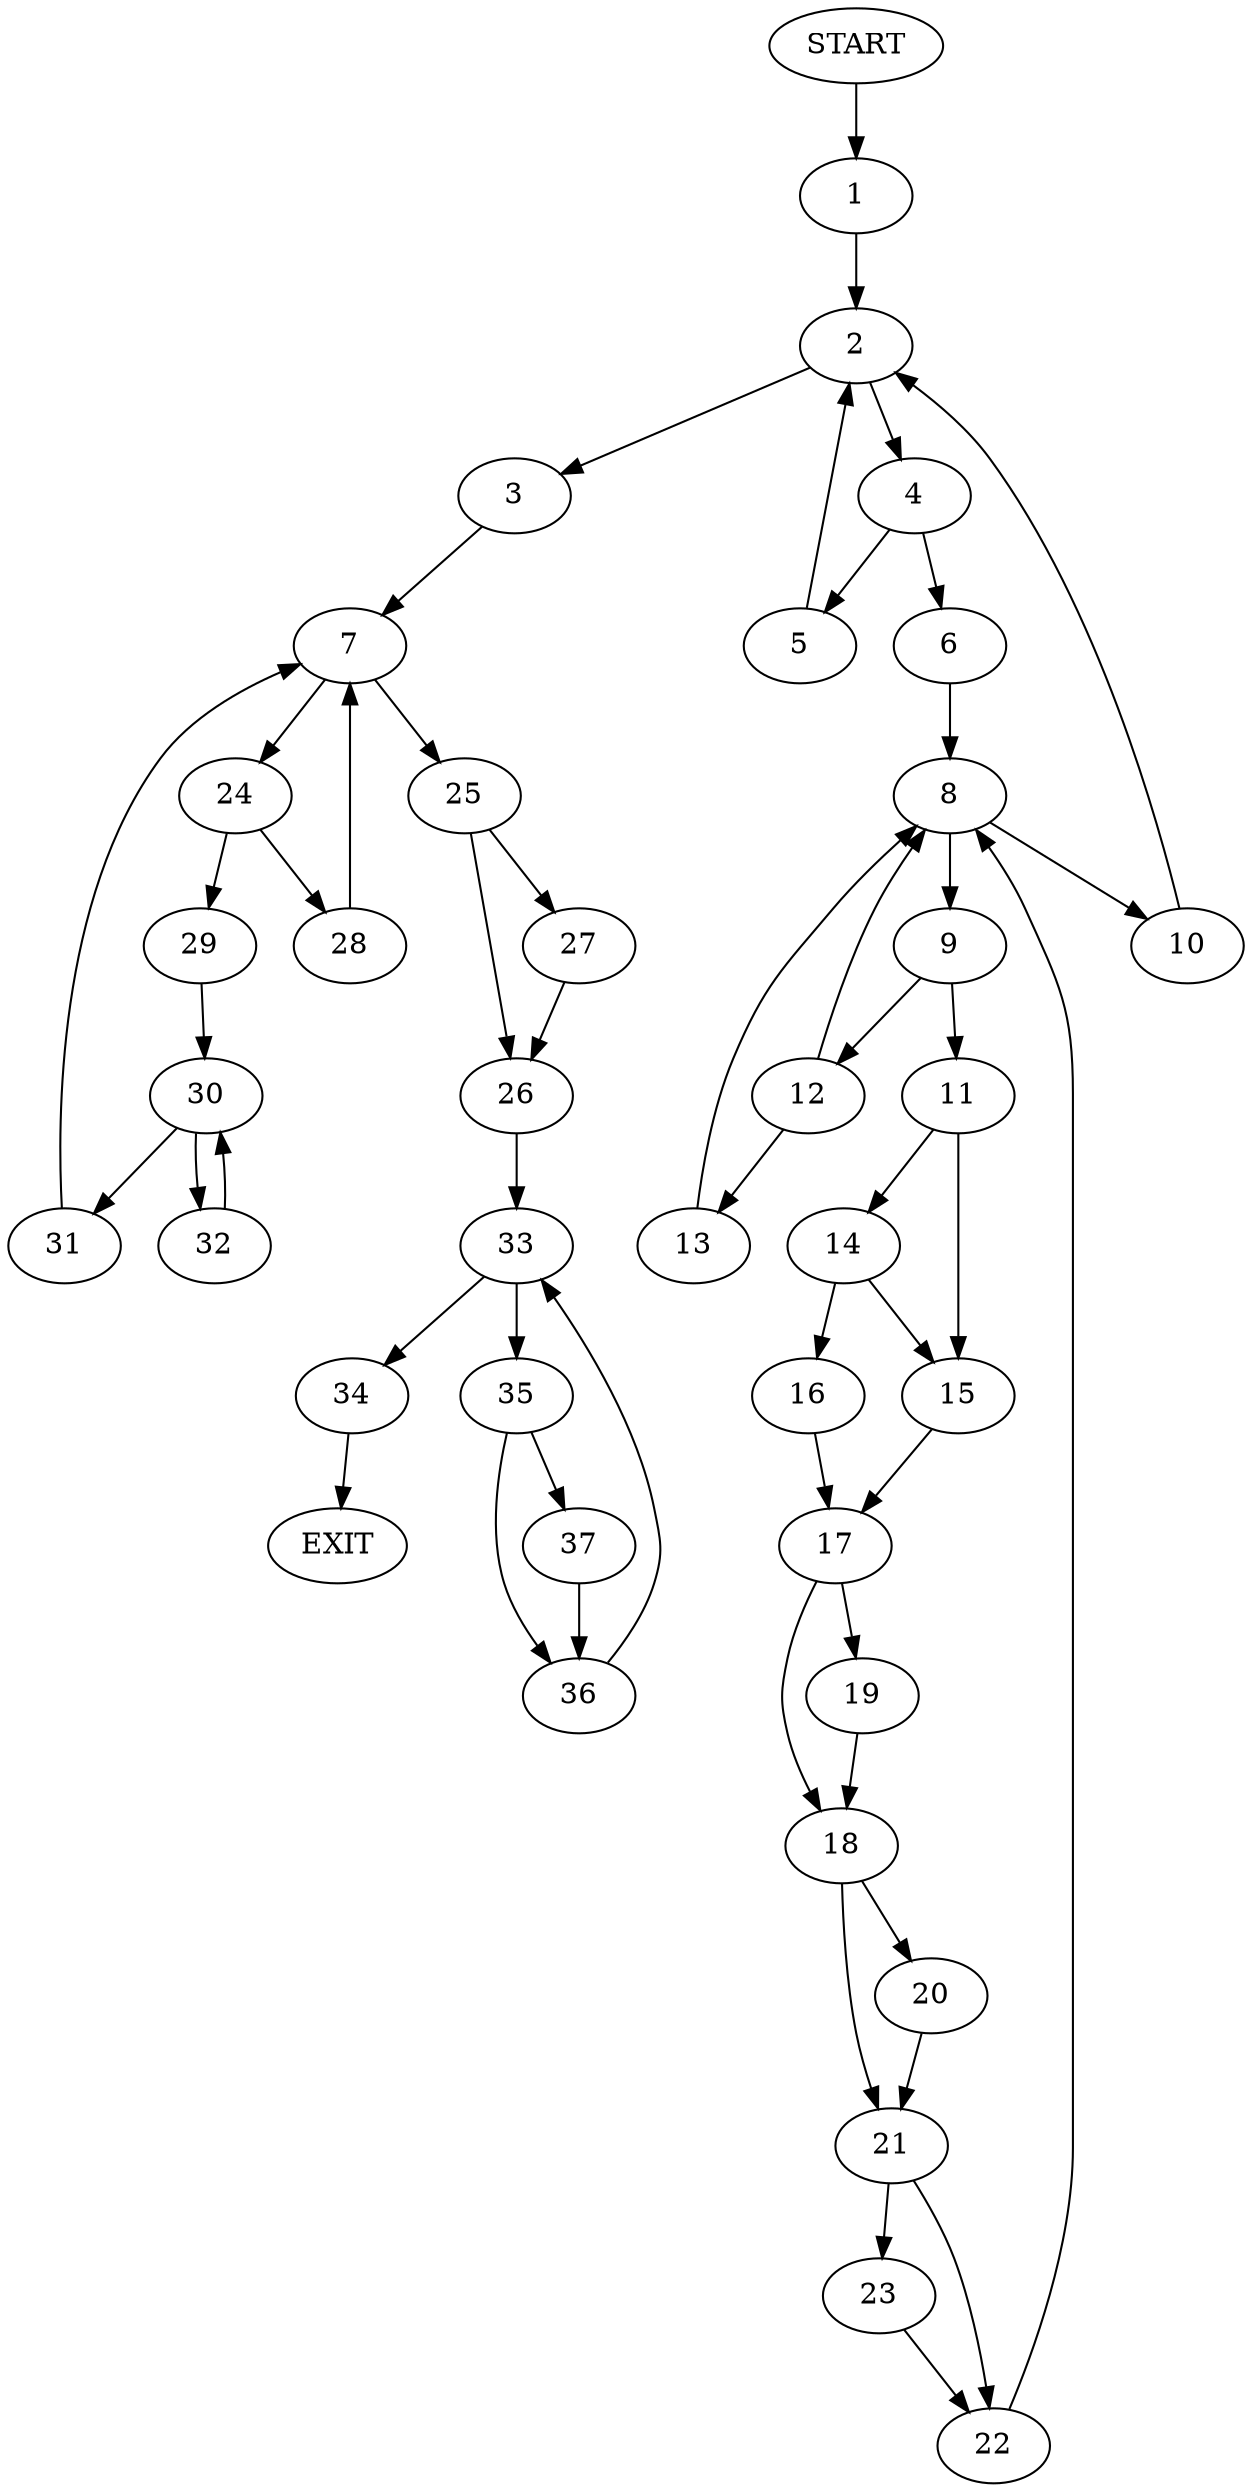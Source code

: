 digraph {
0 [label="START"]
38 [label="EXIT"]
0 -> 1
1 -> 2
2 -> 3
2 -> 4
4 -> 5
4 -> 6
3 -> 7
5 -> 2
6 -> 8
8 -> 9
8 -> 10
10 -> 2
9 -> 11
9 -> 12
12 -> 13
12 -> 8
11 -> 14
11 -> 15
13 -> 8
14 -> 16
14 -> 15
15 -> 17
16 -> 17
17 -> 18
17 -> 19
18 -> 20
18 -> 21
19 -> 18
21 -> 22
21 -> 23
20 -> 21
22 -> 8
23 -> 22
7 -> 24
7 -> 25
25 -> 26
25 -> 27
24 -> 28
24 -> 29
29 -> 30
28 -> 7
30 -> 31
30 -> 32
32 -> 30
31 -> 7
26 -> 33
27 -> 26
33 -> 34
33 -> 35
34 -> 38
35 -> 36
35 -> 37
36 -> 33
37 -> 36
}
